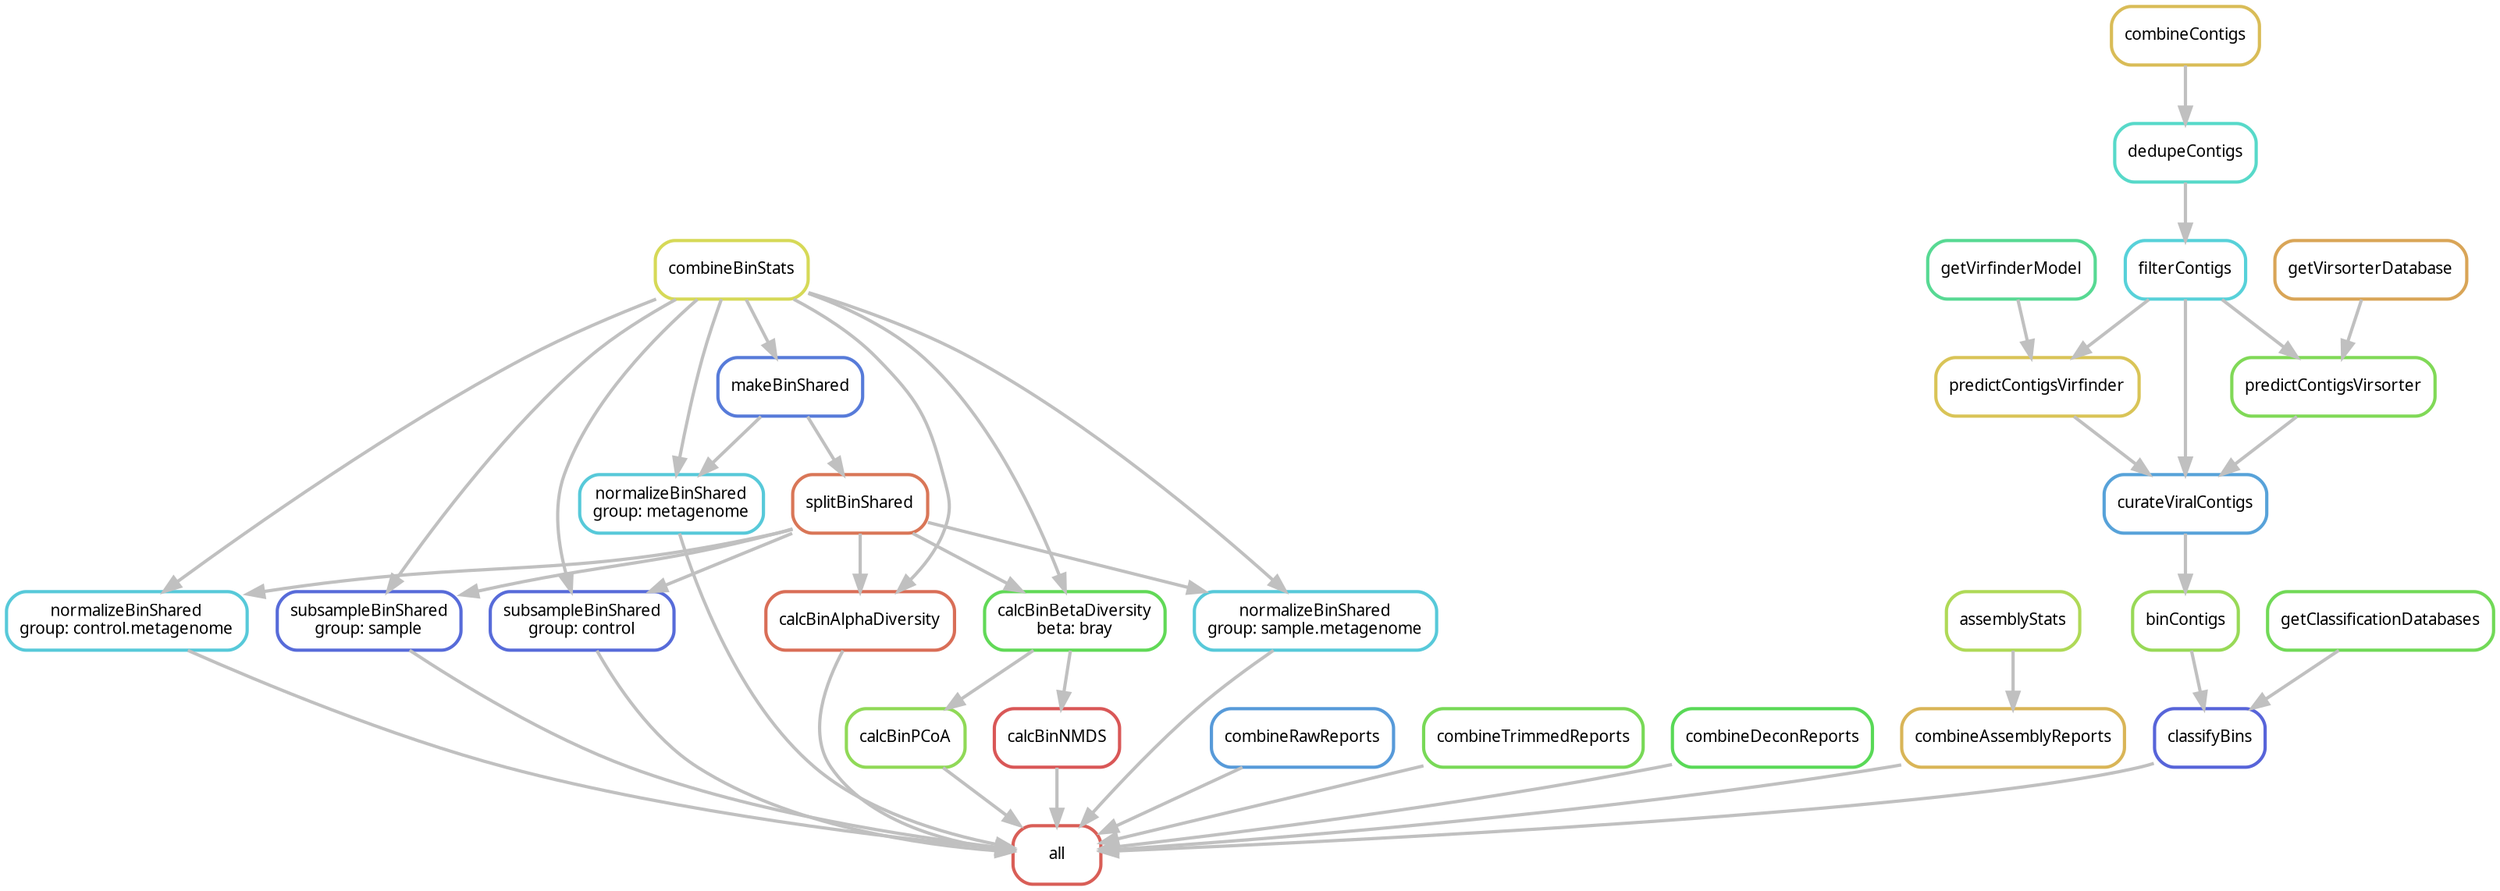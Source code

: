digraph snakemake_dag {
    graph[bgcolor=white, margin=0];
    node[shape=box, style=rounded, fontname=sans,                 fontsize=10, penwidth=2];
    edge[penwidth=2, color=grey];
	0[label = "all", color = "0.01 0.6 0.85", style="rounded"];
	1[label = "normalizeBinShared\ngroup: metagenome", color = "0.52 0.6 0.85", style="rounded"];
	2[label = "makeBinShared", color = "0.62 0.6 0.85", style="rounded"];
	3[label = "combineBinStats", color = "0.17 0.6 0.85", style="rounded"];
	4[label = "normalizeBinShared\ngroup: sample.metagenome", color = "0.52 0.6 0.85", style="rounded"];
	5[label = "splitBinShared", color = "0.04 0.6 0.85", style="rounded"];
	6[label = "normalizeBinShared\ngroup: control.metagenome", color = "0.52 0.6 0.85", style="rounded"];
	7[label = "binContigs", color = "0.25 0.6 0.85", style="rounded"];
	8[label = "curateViralContigs", color = "0.57 0.6 0.85", style="rounded"];
	9[label = "filterContigs", color = "0.51 0.6 0.85", style="rounded"];
	10[label = "dedupeContigs", color = "0.48 0.6 0.85", style="rounded"];
	11[label = "combineContigs", color = "0.13 0.6 0.85", style="rounded"];
	12[label = "predictContigsVirsorter", color = "0.28 0.6 0.85", style="rounded"];
	13[label = "getVirsorterDatabase", color = "0.10 0.6 0.85", style="rounded"];
	14[label = "predictContigsVirfinder", color = "0.14 0.6 0.85", style="rounded"];
	15[label = "getVirfinderModel", color = "0.41 0.6 0.85", style="rounded"];
	16[label = "getClassificationDatabases", color = "0.30 0.6 0.85", style="rounded"];
	17[label = "subsampleBinShared\ngroup: sample", color = "0.64 0.6 0.85", style="rounded"];
	18[label = "subsampleBinShared\ngroup: control", color = "0.64 0.6 0.85", style="rounded"];
	19[label = "calcBinAlphaDiversity", color = "0.03 0.6 0.85", style="rounded"];
	20[label = "calcBinPCoA", color = "0.26 0.6 0.85", style="rounded"];
	21[label = "calcBinBetaDiversity\nbeta: bray", color = "0.32 0.6 0.85", style="rounded"];
	22[label = "calcBinNMDS", color = "0.00 0.6 0.85", style="rounded"];
	23[label = "combineRawReports", color = "0.58 0.6 0.85", style="rounded"];
	24[label = "combineTrimmedReports", color = "0.29 0.6 0.85", style="rounded"];
	25[label = "combineDeconReports", color = "0.33 0.6 0.85", style="rounded"];
	26[label = "combineAssemblyReports", color = "0.12 0.6 0.85", style="rounded"];
	27[label = "assemblyStats", color = "0.22 0.6 0.85", style="rounded"];
	28[label = "classifyBins", color = "0.65 0.6 0.85", style="rounded"];
	1 -> 0
	4 -> 0
	6 -> 0
	17 -> 0
	18 -> 0
	19 -> 0
	20 -> 0
	22 -> 0
	23 -> 0
	24 -> 0
	25 -> 0
	26 -> 0
	28 -> 0
	2 -> 1
	3 -> 1
	3 -> 2
	5 -> 4
	3 -> 4
	2 -> 5
	5 -> 6
	3 -> 6
	8 -> 7
	9 -> 8
	12 -> 8
	14 -> 8
	10 -> 9
	11 -> 10
	9 -> 12
	13 -> 12
	9 -> 14
	15 -> 14
	5 -> 17
	3 -> 17
	5 -> 18
	3 -> 18
	5 -> 19
	3 -> 19
	21 -> 20
	5 -> 21
	3 -> 21
	21 -> 22
	27 -> 26
	7 -> 28
	16 -> 28
}            
